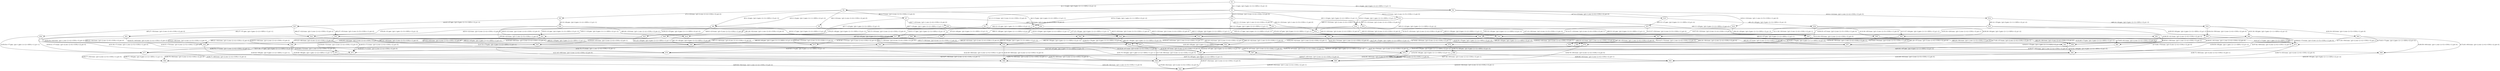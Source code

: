 digraph cpn_tools_graph {
  N1 -> N2 [ label="A1:1->2:gen: {p2=0,gen={i=1,t=GEN,c=2},p1=2}" ];
  N1 -> N3 [ label="A2:1->3:gen: {p2=0,gen={i=3,t=GEN,c=3},p1=3}" ];
  N1 -> N4 [ label="A3:1->4:gen: {p2=0,gen={i=2,t=GEN,c=1},p1=1}" ];
  N2 -> N5 [ label="A4:2->5:gen: {p2=2,gen={i=2,t=GEN,c=1},p1=1}" ];
  N2 -> N6 [ label="A5:2->6:gen: {p2=2,gen={i=3,t=GEN,c=3},p1=3}" ];
  N2 -> N7 [ label="A6:2->7:trans: {p3=2,con={i=5,t=CON,c=1},p4=0}" ];
  N2 -> N8 [ label="A7:2->8:trans: {p3=2,con={i=4,t=CON,c=3},p4=0}" ];
  N2 -> N9 [ label="A8:2->9:trans: {p3=2,con={i=6,t=CON,c=2},p4=0}" ];
  N3 -> N10 [ label="A9:3->10:gen: {p2=3,gen={i=2,t=GEN,c=1},p1=1}" ];
  N3 -> N6 [ label="A10:3->6:gen: {p2=3,gen={i=1,t=GEN,c=2},p1=2}" ];
  N3 -> N11 [ label="A11:3->11:trans: {p3=3,con={i=4,t=CON,c=3},p4=0}" ];
  N3 -> N12 [ label="A12:3->12:trans: {p3=3,con={i=6,t=CON,c=2},p4=0}" ];
  N3 -> N13 [ label="A13:3->13:trans: {p3=3,con={i=5,t=CON,c=1},p4=0}" ];
  N4 -> N10 [ label="A14:4->10:gen: {p2=1,gen={i=3,t=GEN,c=3},p1=3}" ];
  N4 -> N5 [ label="A15:4->5:gen: {p2=1,gen={i=1,t=GEN,c=2},p1=2}" ];
  N4 -> N14 [ label="A16:4->14:trans: {p3=1,con={i=4,t=CON,c=3},p4=0}" ];
  N4 -> N15 [ label="A17:4->15:trans: {p3=1,con={i=6,t=CON,c=2},p4=0}" ];
  N4 -> N16 [ label="A18:4->16:trans: {p3=1,con={i=5,t=CON,c=1},p4=0}" ];
  N5 -> N17 [ label="A19:5->17:gen: {p2=3,gen={i=3,t=GEN,c=3},p1=3}" ];
  N5 -> N18 [ label="A20:5->18:trans: {p3=3,con={i=6,t=CON,c=2},p4=0}" ];
  N5 -> N19 [ label="A21:5->19:trans: {p3=3,con={i=4,t=CON,c=3},p4=0}" ];
  N5 -> N20 [ label="A22:5->20:trans: {p3=3,con={i=5,t=CON,c=1},p4=0}" ];
  N6 -> N17 [ label="A23:6->17:gen: {p2=5,gen={i=2,t=GEN,c=1},p1=1}" ];
  N6 -> N21 [ label="A24:6->21:trans: {p3=5,con={i=6,t=CON,c=2},p4=0}" ];
  N6 -> N22 [ label="A25:6->22:trans: {p3=5,con={i=4,t=CON,c=3},p4=0}" ];
  N6 -> N23 [ label="A26:6->23:trans: {p3=5,con={i=5,t=CON,c=1},p4=0}" ];
  N7 -> N23 [ label="A27:7->23:gen: {p2=1,gen={i=3,t=GEN,c=3},p1=3}" ];
  N7 -> N20 [ label="A28:7->20:gen: {p2=1,gen={i=2,t=GEN,c=1},p1=1}" ];
  N7 -> N24 [ label="A29:7->24:trans: {p3=1,con={i=4,t=CON,c=3},p4=0}" ];
  N7 -> N25 [ label="A30:7->25:trans: {p3=1,con={i=6,t=CON,c=2},p4=0}" ];
  N8 -> N26 [ label="A31:8->26:gen: {p2=0,gen={i=2,t=GEN,c=1},p1=1}" ];
  N8 -> N27 [ label="A32:8->27:gen: {p2=0,gen={i=3,t=GEN,c=3},p1=3}" ];
  N9 -> N18 [ label="A33:9->18:gen: {p2=0,gen={i=2,t=GEN,c=1},p1=1}" ];
  N9 -> N21 [ label="A34:9->21:gen: {p2=0,gen={i=3,t=GEN,c=3},p1=3}" ];
  N10 -> N17 [ label="A35:10->17:gen: {p2=4,gen={i=1,t=GEN,c=2},p1=2}" ];
  N10 -> N28 [ label="A36:10->28:trans: {p3=4,con={i=4,t=CON,c=3},p4=0}" ];
  N10 -> N29 [ label="A37:10->29:trans: {p3=4,con={i=5,t=CON,c=1},p4=0}" ];
  N10 -> N30 [ label="A38:10->30:trans: {p3=4,con={i=6,t=CON,c=2},p4=0}" ];
  N11 -> N22 [ label="A39:11->22:gen: {p2=0,gen={i=1,t=GEN,c=2},p1=2}" ];
  N11 -> N28 [ label="A40:11->28:gen: {p2=0,gen={i=2,t=GEN,c=1},p1=1}" ];
  N12 -> N30 [ label="A41:12->30:gen: {p2=1,gen={i=2,t=GEN,c=1},p1=1}" ];
  N12 -> N21 [ label="A42:12->21:gen: {p2=1,gen={i=1,t=GEN,c=2},p1=2}" ];
  N12 -> N31 [ label="A43:12->31:trans: {p3=1,con={i=4,t=CON,c=3},p4=0}" ];
  N12 -> N32 [ label="A44:12->32:trans: {p3=1,con={i=5,t=CON,c=1},p4=0}" ];
  N13 -> N23 [ label="A45:13->23:gen: {p2=2,gen={i=1,t=GEN,c=2},p1=2}" ];
  N13 -> N29 [ label="A46:13->29:gen: {p2=2,gen={i=2,t=GEN,c=1},p1=1}" ];
  N13 -> N33 [ label="A47:13->33:trans: {p3=2,con={i=4,t=CON,c=3},p4=0}" ];
  N13 -> N32 [ label="A48:13->32:trans: {p3=2,con={i=6,t=CON,c=2},p4=0}" ];
  N14 -> N34 [ label="A49:14->34:gen: {p2=0,gen={i=3,t=GEN,c=3},p1=3}" ];
  N14 -> N35 [ label="A50:14->35:gen: {p2=0,gen={i=1,t=GEN,c=2},p1=2}" ];
  N15 -> N36 [ label="A51:15->36:gen: {p2=0,gen={i=3,t=GEN,c=3},p1=3}" ];
  N15 -> N37 [ label="A52:15->37:gen: {p2=0,gen={i=1,t=GEN,c=2},p1=2}" ];
  N16 -> N20 [ label="A53:16->20:gen: {p2=0,gen={i=1,t=GEN,c=2},p1=2}" ];
  N16 -> N29 [ label="A54:16->29:gen: {p2=0,gen={i=3,t=GEN,c=3},p1=3}" ];
  N17 -> N38 [ label="A55:17->38:trans: {p3=6,con={i=5,t=CON,c=1},p4=0}" ];
  N17 -> N39 [ label="A56:17->39:trans: {p3=6,con={i=6,t=CON,c=2},p4=0}" ];
  N17 -> N40 [ label="A57:17->40:trans: {p3=6,con={i=4,t=CON,c=3},p4=0}" ];
  N18 -> N39 [ label="A58:18->39:gen: {p2=1,gen={i=3,t=GEN,c=3},p1=3}" ];
  N18 -> N41 [ label="A59:18->41:trans: {p3=1,con={i=4,t=CON,c=3},p4=0}" ];
  N18 -> N42 [ label="A60:18->42:trans: {p3=1,con={i=5,t=CON,c=1},p4=0}" ];
  N19 -> N40 [ label="A61:19->40:gen: {p2=0,gen={i=3,t=GEN,c=3},p1=3}" ];
  N20 -> N38 [ label="A62:20->38:gen: {p2=2,gen={i=3,t=GEN,c=3},p1=3}" ];
  N20 -> N42 [ label="A63:20->42:trans: {p3=2,con={i=6,t=CON,c=2},p4=0}" ];
  N20 -> N43 [ label="A64:20->43:trans: {p3=2,con={i=4,t=CON,c=3},p4=0}" ];
  N21 -> N39 [ label="A65:21->39:gen: {p2=3,gen={i=2,t=GEN,c=1},p1=1}" ];
  N21 -> N44 [ label="A66:21->44:trans: {p3=3,con={i=4,t=CON,c=3},p4=0}" ];
  N21 -> N45 [ label="A67:21->45:trans: {p3=3,con={i=5,t=CON,c=1},p4=0}" ];
  N22 -> N40 [ label="A68:22->40:gen: {p2=2,gen={i=2,t=GEN,c=1},p1=1}" ];
  N22 -> N44 [ label="A69:22->44:trans: {p3=2,con={i=6,t=CON,c=2},p4=0}" ];
  N22 -> N46 [ label="A70:22->46:trans: {p3=2,con={i=5,t=CON,c=1},p4=0}" ];
  N23 -> N38 [ label="A71:23->38:gen: {p2=4,gen={i=2,t=GEN,c=1},p1=1}" ];
  N23 -> N45 [ label="A72:23->45:trans: {p3=4,con={i=6,t=CON,c=2},p4=0}" ];
  N23 -> N46 [ label="A73:23->46:trans: {p3=4,con={i=4,t=CON,c=3},p4=0}" ];
  N24 -> N47 [ label="A74:24->47:gen: {p2=0,gen={i=2,t=GEN,c=1},p1=1}" ];
  N24 -> N48 [ label="A75:24->48:gen: {p2=0,gen={i=3,t=GEN,c=3},p1=3}" ];
  N25 -> N49 [ label="A76:25->49:gen: {p2=0,gen={i=3,t=GEN,c=3},p1=3}" ];
  N25 -> N50 [ label="A77:25->50:gen: {p2=0,gen={i=2,t=GEN,c=1},p1=1}" ];
  N26 -> N51 [ label="A78:26->51:gen: {p2=1,gen={i=3,t=GEN,c=3},p1=3}" ];
  N26 -> N43 [ label="A79:26->43:trans: {p3=1,con={i=5,t=CON,c=1},p4=0}" ];
  N26 -> N19 [ label="A80:26->19:trans: {p3=1,con={i=4,t=CON,c=3},p4=2}" ];
  N26 -> N52 [ label="A81:26->52:trans: {p3=1,con={i=6,t=CON,c=2},p4=0}" ];
  N27 -> N51 [ label="A82:27->51:gen: {p2=3,gen={i=2,t=GEN,c=1},p1=1}" ];
  N27 -> N53 [ label="A83:27->53:trans: {p3=3,con={i=5,t=CON,c=1},p4=0}" ];
  N27 -> N22 [ label="A84:27->22:trans: {p3=3,con={i=4,t=CON,c=3},p4=2}" ];
  N27 -> N54 [ label="A85:27->54:trans: {p3=3,con={i=6,t=CON,c=2},p4=0}" ];
  N28 -> N40 [ label="A86:28->40:gen: {p2=1,gen={i=1,t=GEN,c=2},p1=2}" ];
  N28 -> N55 [ label="A87:28->55:trans: {p3=1,con={i=6,t=CON,c=2},p4=0}" ];
  N28 -> N56 [ label="A88:28->56:trans: {p3=1,con={i=5,t=CON,c=1},p4=0}" ];
  N29 -> N38 [ label="A89:29->38:gen: {p2=3,gen={i=1,t=GEN,c=2},p1=2}" ];
  N29 -> N56 [ label="A90:29->56:trans: {p3=3,con={i=4,t=CON,c=3},p4=0}" ];
  N29 -> N57 [ label="A91:29->57:trans: {p3=3,con={i=6,t=CON,c=2},p4=0}" ];
  N30 -> N39 [ label="A92:30->39:gen: {p2=2,gen={i=1,t=GEN,c=2},p1=2}" ];
  N30 -> N57 [ label="A93:30->57:trans: {p3=2,con={i=5,t=CON,c=1},p4=0}" ];
  N30 -> N58 [ label="A94:30->58:trans: {p3=2,con={i=4,t=CON,c=3},p4=0}" ];
  N31 -> N59 [ label="A95:31->59:gen: {p2=0,gen={i=2,t=GEN,c=1},p1=1}" ];
  N31 -> N60 [ label="A96:31->60:gen: {p2=0,gen={i=1,t=GEN,c=2},p1=2}" ];
  N32 -> N45 [ label="A97:32->45:gen: {p2=0,gen={i=1,t=GEN,c=2},p1=2}" ];
  N32 -> N57 [ label="A98:32->57:gen: {p2=0,gen={i=2,t=GEN,c=1},p1=1}" ];
  N33 -> N61 [ label="A99:33->61:gen: {p2=0,gen={i=2,t=GEN,c=1},p1=1}" ];
  N33 -> N53 [ label="A100:33->53:gen: {p2=0,gen={i=1,t=GEN,c=2},p1=2}" ];
  N34 -> N62 [ label="A101:34->62:gen: {p2=3,gen={i=1,t=GEN,c=2},p1=2}" ];
  N34 -> N63 [ label="A102:34->63:trans: {p3=3,con={i=5,t=CON,c=1},p4=0}" ];
  N34 -> N28 [ label="A103:34->28:trans: {p3=3,con={i=4,t=CON,c=3},p4=1}" ];
  N34 -> N59 [ label="A104:34->59:trans: {p3=3,con={i=6,t=CON,c=2},p4=0}" ];
  N35 -> N62 [ label="A105:35->62:gen: {p2=2,gen={i=3,t=GEN,c=3},p1=3}" ];
  N35 -> N47 [ label="A106:35->47:trans: {p3=2,con={i=5,t=CON,c=1},p4=0}" ];
  N35 -> N19 [ label="A107:35->19:trans: {p3=2,con={i=4,t=CON,c=3},p4=1}" ];
  N35 -> N41 [ label="A108:35->41:trans: {p3=2,con={i=6,t=CON,c=2},p4=0}" ];
  N36 -> N64 [ label="A109:36->64:gen: {p2=3,gen={i=1,t=GEN,c=2},p1=2}" ];
  N36 -> N65 [ label="A110:36->65:trans: {p3=3,con={i=5,t=CON,c=1},p4=0}" ];
  N36 -> N30 [ label="A111:36->30:trans: {p3=3,con={i=6,t=CON,c=2},p4=1}" ];
  N36 -> N55 [ label="A112:36->55:trans: {p3=3,con={i=4,t=CON,c=3},p4=0}" ];
  N37 -> N64 [ label="A113:37->64:gen: {p2=2,gen={i=3,t=GEN,c=3},p1=3}" ];
  N37 -> N18 [ label="A114:37->18:trans: {p3=2,con={i=6,t=CON,c=2},p4=1}" ];
  N37 -> N50 [ label="A115:37->50:trans: {p3=2,con={i=5,t=CON,c=1},p4=0}" ];
  N37 -> N52 [ label="A116:37->52:trans: {p3=2,con={i=4,t=CON,c=3},p4=0}" ];
  N38 -> N66 [ label="A117:38->66:trans: {p3=5,con={i=4,t=CON,c=3},p4=0}" ];
  N38 -> N67 [ label="A118:38->67:trans: {p3=5,con={i=6,t=CON,c=2},p4=0}" ];
  N39 -> N67 [ label="A119:39->67:trans: {p3=4,con={i=5,t=CON,c=1},p4=0}" ];
  N39 -> N68 [ label="A120:39->68:trans: {p3=4,con={i=4,t=CON,c=3},p4=0}" ];
  N40 -> N68 [ label="A121:40->68:trans: {p3=3,con={i=6,t=CON,c=2},p4=0}" ];
  N40 -> N66 [ label="A122:40->66:trans: {p3=3,con={i=5,t=CON,c=1},p4=0}" ];
  N41 -> N69 [ label="A123:41->69:gen: {p2=0,gen={i=3,t=GEN,c=3},p1=3}" ];
  N42 -> N67 [ label="A124:42->67:gen: {p2=0,gen={i=3,t=GEN,c=3},p1=3}" ];
  N43 -> N70 [ label="A125:43->70:gen: {p2=0,gen={i=3,t=GEN,c=3},p1=3}" ];
  N44 -> N68 [ label="A126:44->68:gen: {p2=0,gen={i=2,t=GEN,c=1},p1=1}" ];
  N45 -> N67 [ label="A127:45->67:gen: {p2=2,gen={i=2,t=GEN,c=1},p1=1}" ];
  N45 -> N71 [ label="A128:45->71:trans: {p3=2,con={i=4,t=CON,c=3},p4=0}" ];
  N46 -> N66 [ label="A129:46->66:gen: {p2=1,gen={i=2,t=GEN,c=1},p1=1}" ];
  N46 -> N72 [ label="A130:46->72:trans: {p3=1,con={i=6,t=CON,c=2},p4=0}" ];
  N47 -> N73 [ label="A131:47->73:gen: {p2=1,gen={i=3,t=GEN,c=3},p1=3}" ];
  N47 -> N43 [ label="A132:47->43:trans: {p3=1,con={i=4,t=CON,c=3},p4=1}" ];
  N47 -> N74 [ label="A133:47->74:trans: {p3=1,con={i=6,t=CON,c=2},p4=0}" ];
  N48 -> N73 [ label="A134:48->73:gen: {p2=3,gen={i=2,t=GEN,c=1},p1=1}" ];
  N48 -> N46 [ label="A135:48->46:trans: {p3=3,con={i=4,t=CON,c=3},p4=1}" ];
  N48 -> N75 [ label="A136:48->75:trans: {p3=3,con={i=6,t=CON,c=2},p4=0}" ];
  N49 -> N76 [ label="A137:49->76:gen: {p2=3,gen={i=2,t=GEN,c=1},p1=1}" ];
  N49 -> N45 [ label="A138:49->45:trans: {p3=3,con={i=6,t=CON,c=2},p4=1}" ];
  N49 -> N72 [ label="A139:49->72:trans: {p3=3,con={i=4,t=CON,c=3},p4=0}" ];
  N50 -> N76 [ label="A140:50->76:gen: {p2=1,gen={i=3,t=GEN,c=3},p1=3}" ];
  N50 -> N74 [ label="A141:50->74:trans: {p3=1,con={i=4,t=CON,c=3},p4=0}" ];
  N50 -> N42 [ label="A142:50->42:trans: {p3=1,con={i=6,t=CON,c=2},p4=1}" ];
  N51 -> N40 [ label="A143:51->40:trans: {p3=4,con={i=4,t=CON,c=3},p4=2}" ];
  N51 -> N70 [ label="A144:51->70:trans: {p3=4,con={i=5,t=CON,c=1},p4=0}" ];
  N51 -> N77 [ label="A145:51->77:trans: {p3=4,con={i=6,t=CON,c=2},p4=0}" ];
  N52 -> N78 [ label="A146:52->78:gen: {p2=0,gen={i=3,t=GEN,c=3},p1=3}" ];
  N53 -> N70 [ label="A147:53->70:gen: {p2=2,gen={i=2,t=GEN,c=1},p1=1}" ];
  N53 -> N46 [ label="A148:53->46:trans: {p3=2,con={i=4,t=CON,c=3},p4=2}" ];
  N53 -> N71 [ label="A149:53->71:trans: {p3=2,con={i=6,t=CON,c=2},p4=0}" ];
  N54 -> N77 [ label="A150:54->77:gen: {p2=1,gen={i=2,t=GEN,c=1},p1=1}" ];
  N54 -> N71 [ label="A151:54->71:trans: {p3=1,con={i=5,t=CON,c=1},p4=0}" ];
  N54 -> N44 [ label="A152:54->44:trans: {p3=1,con={i=4,t=CON,c=3},p4=2}" ];
  N55 -> N79 [ label="A153:55->79:gen: {p2=0,gen={i=1,t=GEN,c=2},p1=2}" ];
  N56 -> N66 [ label="A154:56->66:gen: {p2=0,gen={i=1,t=GEN,c=2},p1=2}" ];
  N57 -> N67 [ label="A155:57->67:gen: {p2=1,gen={i=1,t=GEN,c=2},p1=2}" ];
  N57 -> N80 [ label="A156:57->80:trans: {p3=1,con={i=4,t=CON,c=3},p4=0}" ];
  N58 -> N77 [ label="A157:58->77:gen: {p2=0,gen={i=1,t=GEN,c=2},p1=2}" ];
  N59 -> N69 [ label="A158:59->69:gen: {p2=1,gen={i=1,t=GEN,c=2},p1=2}" ];
  N59 -> N58 [ label="A159:59->58:trans: {p3=1,con={i=4,t=CON,c=3},p4=1}" ];
  N59 -> N80 [ label="A160:59->80:trans: {p3=1,con={i=5,t=CON,c=1},p4=0}" ];
  N60 -> N69 [ label="A161:60->69:gen: {p2=2,gen={i=2,t=GEN,c=1},p1=1}" ];
  N60 -> N44 [ label="A162:60->44:trans: {p3=2,con={i=4,t=CON,c=3},p4=1}" ];
  N60 -> N75 [ label="A163:60->75:trans: {p3=2,con={i=5,t=CON,c=1},p4=0}" ];
  N61 -> N70 [ label="A164:61->70:gen: {p2=1,gen={i=1,t=GEN,c=2},p1=2}" ];
  N61 -> N56 [ label="A165:61->56:trans: {p3=1,con={i=4,t=CON,c=3},p4=2}" ];
  N61 -> N81 [ label="A166:61->81:trans: {p3=1,con={i=6,t=CON,c=2},p4=0}" ];
  N62 -> N69 [ label="A167:62->69:trans: {p3=5,con={i=6,t=CON,c=2},p4=0}" ];
  N62 -> N73 [ label="A168:62->73:trans: {p3=5,con={i=5,t=CON,c=1},p4=0}" ];
  N62 -> N40 [ label="A169:62->40:trans: {p3=5,con={i=4,t=CON,c=3},p4=1}" ];
  N63 -> N73 [ label="A170:63->73:gen: {p2=2,gen={i=1,t=GEN,c=2},p1=2}" ];
  N63 -> N56 [ label="A171:63->56:trans: {p3=2,con={i=4,t=CON,c=3},p4=1}" ];
  N63 -> N80 [ label="A172:63->80:trans: {p3=2,con={i=6,t=CON,c=2},p4=0}" ];
  N64 -> N79 [ label="A173:64->79:trans: {p3=5,con={i=4,t=CON,c=3},p4=0}" ];
  N64 -> N39 [ label="A174:64->39:trans: {p3=5,con={i=6,t=CON,c=2},p4=1}" ];
  N64 -> N76 [ label="A175:64->76:trans: {p3=5,con={i=5,t=CON,c=1},p4=0}" ];
  N65 -> N76 [ label="A176:65->76:gen: {p2=2,gen={i=1,t=GEN,c=2},p1=2}" ];
  N65 -> N57 [ label="A177:65->57:trans: {p3=2,con={i=6,t=CON,c=2},p4=1}" ];
  N65 -> N81 [ label="A178:65->81:trans: {p3=2,con={i=4,t=CON,c=3},p4=0}" ];
  N66 -> N82 [ label="A179:66->82:trans: {p3=2,con={i=6,t=CON,c=2},p4=0}" ];
  N67 -> N82 [ label="A180:67->82:trans: {p3=3,con={i=4,t=CON,c=3},p4=0}" ];
  N68 -> N82 [ label="A181:68->82:trans: {p3=1,con={i=5,t=CON,c=1},p4=0}" ];
  N69 -> N68 [ label="A182:69->68:trans: {p3=3,con={i=4,t=CON,c=3},p4=1}" ];
  N69 -> N83 [ label="A183:69->83:trans: {p3=3,con={i=5,t=CON,c=1},p4=0}" ];
  N70 -> N66 [ label="A184:70->66:trans: {p3=3,con={i=4,t=CON,c=3},p4=2}" ];
  N70 -> N84 [ label="A185:70->84:trans: {p3=3,con={i=6,t=CON,c=2},p4=0}" ];
  N71 -> N84 [ label="A186:71->84:gen: {p2=0,gen={i=2,t=GEN,c=1},p1=1}" ];
  N72 -> N85 [ label="A187:72->85:gen: {p2=0,gen={i=2,t=GEN,c=1},p1=1}" ];
  N73 -> N66 [ label="A188:73->66:trans: {p3=4,con={i=4,t=CON,c=3},p4=1}" ];
  N73 -> N83 [ label="A189:73->83:trans: {p3=4,con={i=6,t=CON,c=2},p4=0}" ];
  N74 -> N86 [ label="A190:74->86:gen: {p2=0,gen={i=3,t=GEN,c=3},p1=3}" ];
  N75 -> N83 [ label="A191:75->83:gen: {p2=1,gen={i=2,t=GEN,c=1},p1=1}" ];
  N75 -> N71 [ label="A192:75->71:trans: {p3=1,con={i=4,t=CON,c=3},p4=1}" ];
  N76 -> N67 [ label="A193:76->67:trans: {p3=4,con={i=6,t=CON,c=2},p4=1}" ];
  N76 -> N85 [ label="A194:76->85:trans: {p3=4,con={i=4,t=CON,c=3},p4=0}" ];
  N77 -> N84 [ label="A195:77->84:trans: {p3=2,con={i=5,t=CON,c=1},p4=0}" ];
  N77 -> N68 [ label="A196:77->68:trans: {p3=2,con={i=4,t=CON,c=3},p4=2}" ];
  N78 -> N79 [ label="A197:78->79:trans: {p3=3,con={i=4,t=CON,c=3},p4=2}" ];
  N78 -> N77 [ label="A198:78->77:trans: {p3=3,con={i=6,t=CON,c=2},p4=1}" ];
  N78 -> N87 [ label="A199:78->87:trans: {p3=3,con={i=5,t=CON,c=1},p4=0}" ];
  N79 -> N68 [ label="A200:79->68:trans: {p3=2,con={i=6,t=CON,c=2},p4=1}" ];
  N79 -> N85 [ label="A201:79->85:trans: {p3=2,con={i=5,t=CON,c=1},p4=0}" ];
  N80 -> N83 [ label="A202:80->83:gen: {p2=0,gen={i=1,t=GEN,c=2},p1=2}" ];
  N81 -> N87 [ label="A203:81->87:gen: {p2=0,gen={i=1,t=GEN,c=2},p1=2}" ];
  N83 -> N82 [ label="A204:83->82:trans: {p3=2,con={i=4,t=CON,c=3},p4=1}" ];
  N84 -> N82 [ label="A205:84->82:trans: {p3=1,con={i=4,t=CON,c=3},p4=2}" ];
  N85 -> N82 [ label="A206:85->82:trans: {p3=1,con={i=6,t=CON,c=2},p4=1}" ];
  N86 -> N85 [ label="A207:86->85:trans: {p3=3,con={i=4,t=CON,c=3},p4=1}" ];
  N86 -> N83 [ label="A208:86->83:trans: {p3=3,con={i=6,t=CON,c=2},p4=1}" ];
  N87 -> N85 [ label="A209:87->85:trans: {p3=2,con={i=4,t=CON,c=3},p4=2}" ];
  N87 -> N84 [ label="A210:87->84:trans: {p3=2,con={i=6,t=CON,c=2},p4=1}" ];
}